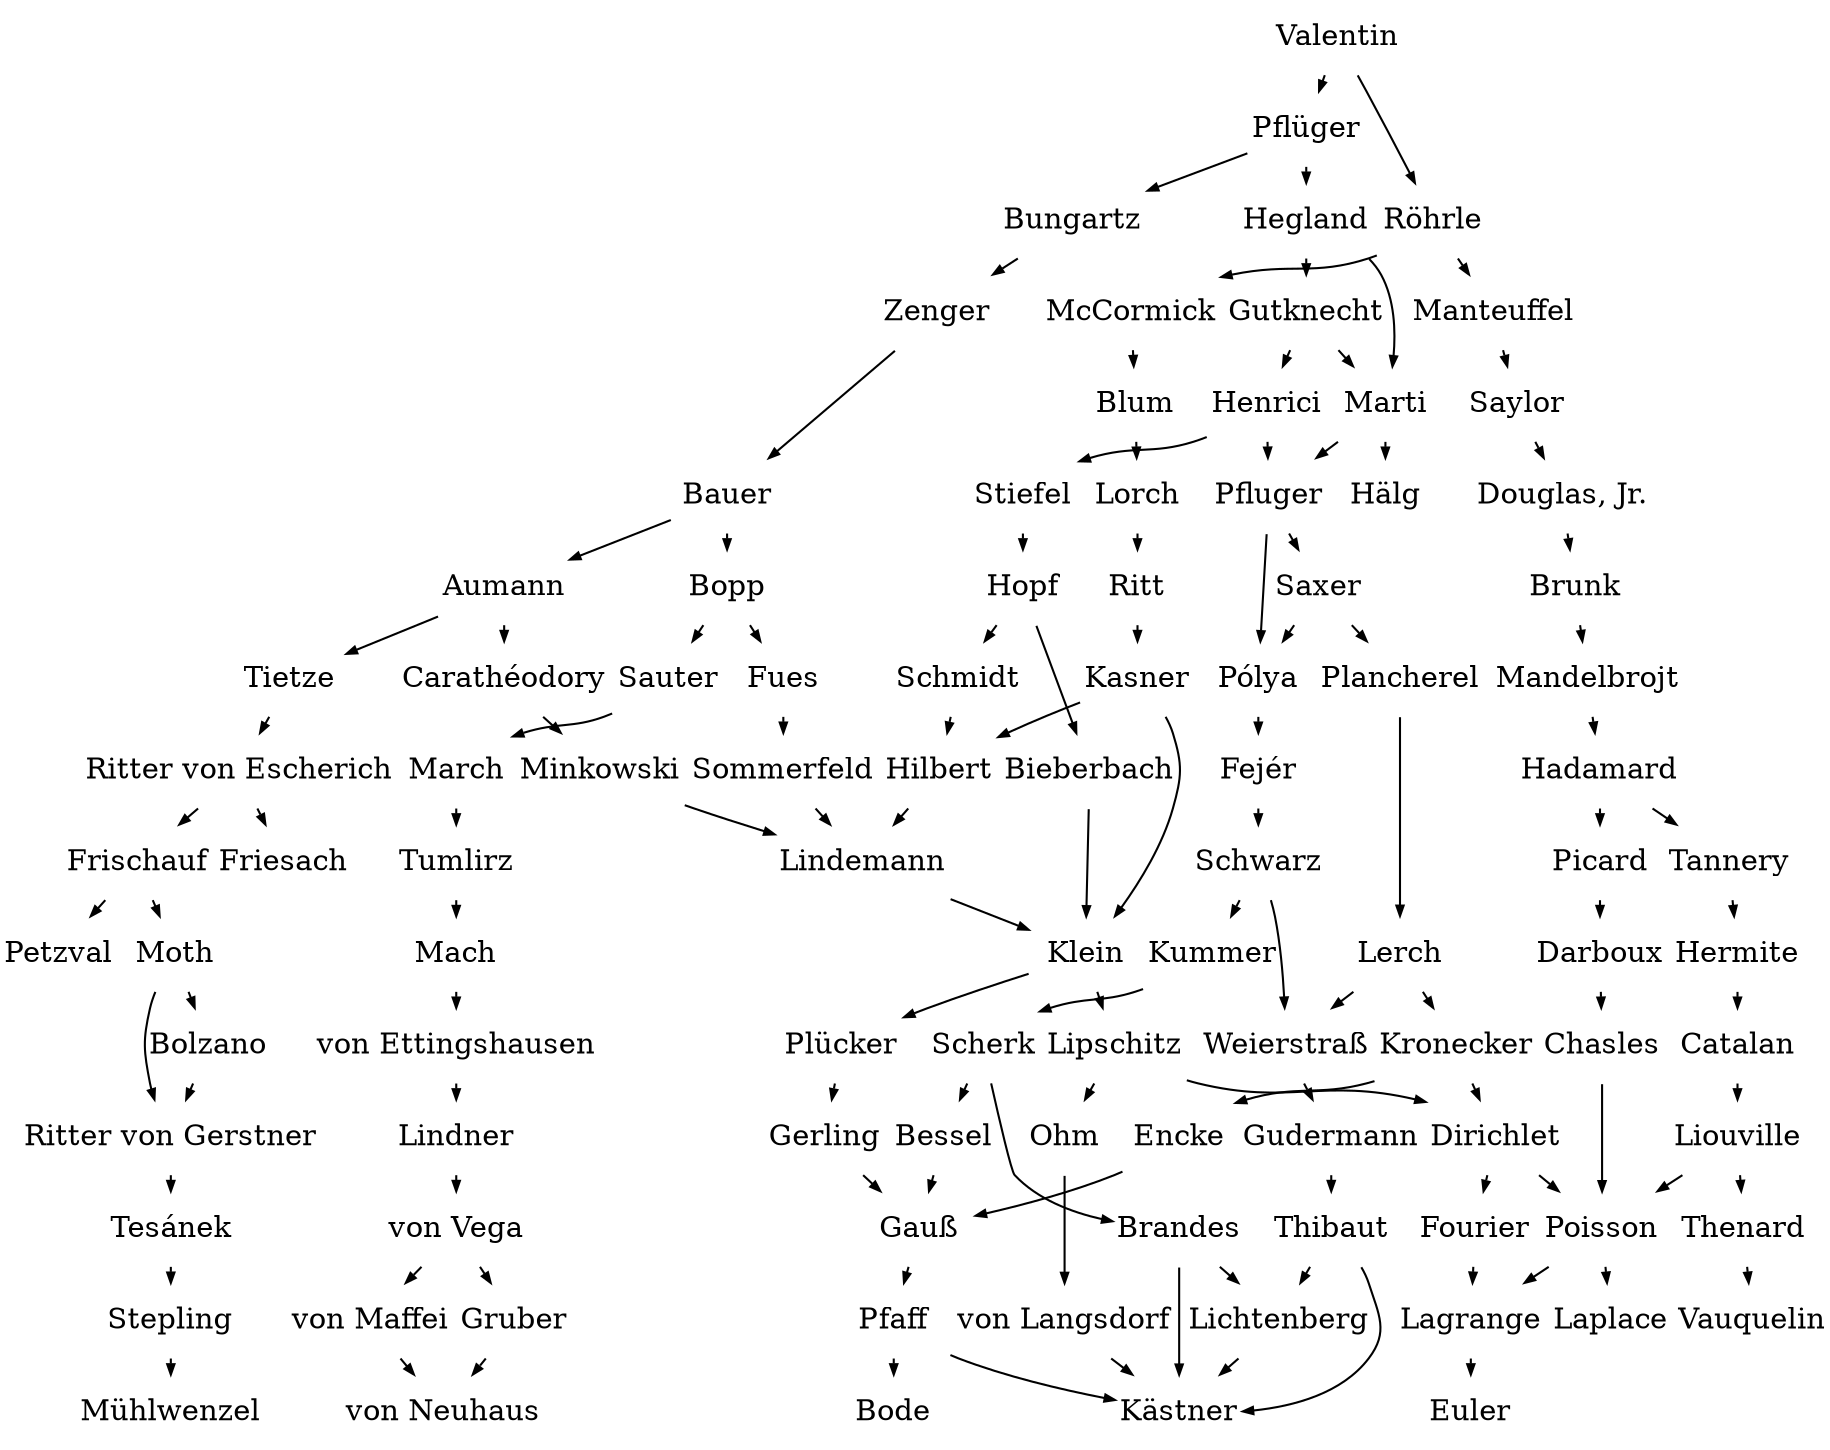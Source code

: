 digraph G {
  graph [pad=0, nodesep=-0.5, ranksep=-0.5]
  node [shape=plaintext, margin="0.03,0"]
  edge [arrowsize=0.5]

  /*
   * all source nodes have been added that appear as one of the
   * target nodes before the line gap
   */

  "Valentin" -> "Pflüger"
  "Valentin" -> "Röhrle"
  "Pflüger" -> "Bungartz"
  "Pflüger" -> "Hegland"
  "Röhrle" -> "McCormick"
  "Röhrle" -> "Manteuffel"
  "Bungartz" -> "Zenger"
  "Hegland" -> "Marti"
  "Hegland" -> "Gutknecht"
  "McCormick" -> "Blum"
  "Manteuffel" -> "Saylor"
  "Zenger" -> "Bauer"
  "Marti" -> "Pfluger"
  "Marti" -> "Hälg"
  "Gutknecht" -> "Henrici"
  "Gutknecht" -> "Marti"
  "Blum" -> "Lorch"
  "Saylor" -> "Douglas, Jr."
  "Bauer" -> "Bopp"
  "Bauer" -> "Aumann"
  "Pfluger" -> "Pólya"
  "Pfluger" -> "Saxer"
  "Henrici" -> "Stiefel"
  "Henrici" -> "Pfluger"
  "Lorch" -> "Ritt"
  "Douglas, Jr." -> "Brunk"
  "Bopp" -> "Sauter"
  "Bopp" -> "Fues"
  "Aumann" -> "Tietze"
  "Aumann" -> "Carathéodory"
  "Pólya" -> "Fejér"
  "Saxer" -> "Pólya"
  "Saxer" -> "Plancherel"
  "Stiefel" -> "Hopf"
  "Ritt" -> "Kasner"
  "Brunk" -> "Mandelbrojt"
  "Sauter" -> "March"
  "Fues" -> "Sommerfeld"
  "Tietze" -> "Ritter von Escherich"
  "Carathéodory" -> "Minkowski"
  "Fejér" -> "Schwarz"
  "Plancherel" -> "Lerch"
  "Hopf" -> "Schmidt"
  "Hopf" -> "Bieberbach"
  "Kasner" -> "Klein"
  "Kasner" -> "Hilbert"
  "Mandelbrojt" -> "Hadamard"
  "March" -> "Tumlirz"
  "Sommerfeld" -> "Lindemann"
  "Ritter von Escherich" -> "Frischauf"
  "Ritter von Escherich" -> "Friesach"
  "Minkowski" -> "Lindemann"
  "Schwarz" -> "Kummer"
  "Schwarz" -> "Weierstraß"
  "Lerch" -> "Weierstraß"
  "Lerch" -> "Kronecker"
  "Schmidt" -> "Hilbert"
  "Bieberbach" -> "Klein"
  "Hilbert" -> "Lindemann"
  "Hadamard" -> "Picard"
  "Hadamard" -> "Tannery"
  "Tumlirz" -> "Mach"
  "Lindemann" -> "Klein"
  "Frischauf" -> "Petzval"
  "Frischauf" -> "Moth"
  "Kummer" -> "Scherk"
  "Weierstraß" -> "Gudermann"
  "Kronecker" -> "Encke"
  "Kronecker" -> "Dirichlet"
  "Klein" -> "Plücker"
  "Klein" -> "Lipschitz"
  "Picard" -> "Darboux"
  "Tannery" -> "Hermite"
  "Mach" -> "von Ettingshausen"
  "Moth" -> "Ritter von Gerstner"
  "Moth" -> "Bolzano"
  "Scherk" -> "Bessel"
  "Scherk" -> "Brandes"
  "Gudermann" -> "Thibaut"
  "Encke" -> "Gauß"
  "Dirichlet" -> "Poisson"
  "Dirichlet" -> "Fourier"
  "Plücker" -> "Gerling"
  "Lipschitz" -> "Dirichlet"
  "Lipschitz" -> "Ohm"
  "Darboux" -> "Chasles"
  "Hermite" -> "Catalan"
  "von Ettingshausen" -> "Lindner"
  "Ritter von Gerstner" -> "Tesánek"
  "Bolzano" -> "Ritter von Gerstner"
  "Bessel" -> "Gauß"
  "Brandes" -> "Kästner"
  "Brandes" -> "Lichtenberg"
  "Thibaut" -> "Kästner"
  "Thibaut" -> "Lichtenberg"
  "Gauß" -> "Pfaff"
  "Poisson" -> "Lagrange"
  "Poisson" -> "Laplace"
  "Fourier" -> "Lagrange"
  "Gerling" -> "Gauß"
  "Ohm" -> "von Langsdorf"
  "Chasles" -> "Poisson"
  "Catalan" -> "Liouville"
  "Lindner" -> "von Vega"
  "Tesánek" -> "Stepling"
  /*"Kästner" -> "Hausen"*/
  "Lichtenberg" -> "Kästner"
  "Pfaff" -> "Kästner"
  "Pfaff" -> "Bode"
  "Lagrange" -> "Euler"
  "von Langsdorf" -> "Kästner"
  "Liouville" -> "Poisson"
  "Liouville" -> "Thenard"
  "von Vega" -> "Gruber"
  "von Vega" -> "von Maffei"
  "Stepling" -> "Mühlwenzel"
  /*"Hausen" -> "Wichmannshausen"
  "Hausen" -> "Planer"
  "Bode" -> "Büsch"
  "Euler" -> "Bernoulli"*/
  
  "Thenard" -> "Vauquelin"
  "Gruber" -> "von Neuhaus"
  "von Maffei" -> "von Neuhaus"
  /*"Wichmannshausen" -> "Mencke"
  "Planer" -> "Pasch"
  "Planer" -> "Camerarius"
  "Büsch" -> "Segner"
  "Büsch" -> "Baumgarten"
  "Bernoulli" -> "Bernoulli"
  "Bernoulli" -> "Eglinger"*/





/*
  "J. Valentin" -> "D. Pflüger"
  "J. Valentin" -> "O. Röhrle"
  "D. Pflüger" -> "H.-J. Bungartz"
  "D. Pflüger" -> "M. Hegland"
  "O. Röhrle" -> "S. F. McCormick"
  "O. Röhrle" -> "T. A. Manteuffel"
  "H.-J. Bungartz" -> "C. Zenger"
  "M. Hegland" -> "J. T. Marti"
  "M. Hegland" -> "M. H. Gutknecht"
  "S. F. McCormick" -> "E. K. Blum"
  "T. A. Manteuffel" -> "P. E. Saylor"
  "C. Zenger" -> "F. L. Bauer"
  "J. T. Marti" -> "A. Pfluger"
  "J. T. Marti" -> "W. Hälg"
  "M. H. Gutknecht" -> "P. K. Henrici"
  "M. H. Gutknecht" -> "J. T. Marti"
  "E. K. Blum" -> "E. R. Lorch"
  "P. E. Saylor" -> "J. Douglas, Jr."
  "F. L. Bauer" -> "F. Bopp"
  "F. L. Bauer" -> "G. Aumann"
  "A. Pfluger" -> "G. Pólya"
  "A. Pfluger" -> "W. Saxer"
  "P. K. Henrici" -> "E. L. Stiefel"
  "P. K. Henrici" -> "A. Pfluger"
  "E. R. Lorch" -> "J. F. Ritt"
  "J. Douglas, Jr." -> "H. D. Brunk"
  "F. Bopp" -> "F. Sauter"
  "F. Bopp" -> "E. R. Fues"
  "G. Aumann" -> "H. F. F. Tietze"
  "G. Aumann" -> "C. Carathéodory"
  "G. Pólya" -> "L. Fejér"
  "W. Saxer" -> "G. Pólya"
  "W. Saxer" -> "M. Plancherel"
  "E. L. Stiefel" -> "H. Hopf"
  "J. F. Ritt" -> "E. Kasner"
  "H. D. Brunk" -> "S. Mandelbrojt"
  "F. Sauter" -> "A. March"
  "E. R. Fues" -> "A. J. W. Sommerfeld"
  "H. F. F. Tietze" -> "G. Ritter von Escherich"
  "C. Carathéodory" -> "H. Minkowski"
  "L. Fejér" -> "H. A. Schwarz"
  "M. Plancherel" -> "M. Lerch"
  "H. Hopf" -> "E. Schmidt"
  "H. Hopf" -> "L. Bieberbach"
  "E. Kasner" -> "C. F. Klein"
  "E. Kasner" -> "D. Hilbert"
  "S. Mandelbrojt" -> "J. S. Hadamard"
  "A. March" -> "O. Tumlirz"
  "A. J. W. Sommerfeld" -> "C. L. F. Lindemann"
  "G. Ritter von Escherich" -> "J. Frischauf"
  "G. Ritter von Escherich" -> "K. Friesach"
  "H. Minkowski" -> "C. L. F. Lindemann"
  "H. A. Schwarz" -> "E. E. Kummer"
  "H. A. Schwarz" -> "K. T. W. Weierstraß"
  "M. Lerch" -> "K. T. W. Weierstraß"
  "M. Lerch" -> "L. Kronecker"
  "E. Schmidt" -> "D. Hilbert"
  "L. Bieberbach" -> "C. F. Klein"
  "D. Hilbert" -> "C. L. F. Lindemann"
  "J. S. Hadamard" -> "C. E. Picard"
  "J. S. Hadamard" -> "J. Tannery"
  "O. Tumlirz" -> "E. Mach"
  "C. L. F. Lindemann" -> "C. F. Klein"
  "J. Frischauf" -> "J. M. Petzval"
  "J. Frischauf" -> "F. X. Moth"
  "E. E. Kummer" -> "H. F. Scherk"
  "K. T. W. Weierstraß" -> "C. Gudermann"
  "L. Kronecker" -> "J. F. F. Encke"
  "L. Kronecker" -> "G. P. L. Dirichlet"
  "C. F. Klein" -> "J. Plücker"
  "C. F. Klein" -> "R. O. S. Lipschitz"
  "C. E. Picard" -> "G. Darboux"
  "J. Tannery" -> "C. Hermite"
  "E. Mach" -> "A. von Ettingshausen"
  "F. X. Moth" -> "F. J. Ritter von Gerstner"
  "F. X. Moth" -> "B. P. J. N. Bolzano"
  "H. F. Scherk" -> "F. W. Bessel"
  "H. F. Scherk" -> "H. W. Brandes"
  "C. Gudermann" -> "B. F. Thibaut"
  "J. F. F. Encke" -> "C. F. Gauß"
  "G. P. L. Dirichlet" -> "S. D. Poisson"
  "G. P. L. Dirichlet" -> "J.-B. J. Fourier"
  "J. Plücker" -> "C. L. Gerling"
  "R. O. S. Lipschitz" -> "G. P. L. Dirichlet"
  "R. O. S. Lipschitz" -> "M. Ohm"
  "G. Darboux" -> "M. Chasles"
  "C. Hermite" -> "E.-C. Catalan"
  "A. von Ettingshausen" -> "I. Lindner"
  "F. J. Ritter von Gerstner" -> "J. Tesánek"
  "B. P. J. N. Bolzano" -> "F. J. Ritter von Gerstner"
  "F. W. Bessel" -> "C. F. Gauß"
  "H. W. Brandes" -> "A. G. Kästner"
  "H. W. Brandes" -> "G. C. Lichtenberg"
  "B. F. Thibaut" -> "A. G. Kästner"
  "B. F. Thibaut" -> "G. C. Lichtenberg"
  "C. F. Gauß" -> "J. F. Pfaff"
  "S. D. Poisson" -> "J. L. Lagrange"
  "S. D. Poisson" -> "P.-S. Laplace"
  "J.-B. J. Fourier" -> "J. L. Lagrange"
  "C. L. Gerling" -> "C. F. Gauß"
  "M. Ohm" -> "K. C. von Langsdorf"
  "M. Chasles" -> "S. D. Poisson"
  "E.-C. Catalan" -> "J. Liouville"
  "I. Lindner" -> "G. J. B. V. von Vega"
  "J. Tesánek" -> "J. Stepling"
  "A. G. Kästner" -> "C. A. Hausen"
  "G. C. Lichtenberg" -> "A. G. Kästner"
  "J. F. Pfaff" -> "A. G. Kästner"
  "J. F. Pfaff" -> "J. E. Bode"
  "J. L. Lagrange" -> "L. Euler"
  "K. C. von Langsdorf" -> "A. G. Kästner"
  "J. Liouville" -> "S. D. Poisson"
  "J. Liouville" -> "L. J. Thenard"
  "G. J. B. V. von Vega" -> "G. Gruber"
  "G. J. B. V. von Vega" -> "J. G. J. von Maffei"
  "J. Stepling" -> "I. Mühlwenzel"
  "C. A. Hausen" -> "J. C. Wichmannshausen"
  "C. A. Hausen" -> "J. A. Planer"
  "J. E. Bode" -> "J. G. Büsch"
  "L. Euler" -> "Jo. Bernoulli"
  
  "L. J. Thenard" -> "N. L. Vauquelin"
  "G. Gruber" -> "N. B. P. von Neuhaus"
  "J. G. J. von Maffei" -> "N. B. P. von Neuhaus"
  "J. C. Wichmannshausen" -> "O. Mencke"
  "J. A. Planer" -> "J. Pasch"
  "J. A. Planer" -> "R. J. Camerarius"
  "J. G. Büsch" -> "J. A. Segner"
  "J. G. Büsch" -> "S. J. Baumgarten"
  "Jo. Bernoulli" -> "Ja. Bernoulli"
  "Jo. Bernoulli" -> "N. Eglinger"
*/
}
